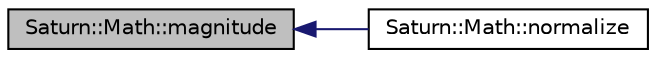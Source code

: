 digraph "Saturn::Math::magnitude"
{
  edge [fontname="Helvetica",fontsize="10",labelfontname="Helvetica",labelfontsize="10"];
  node [fontname="Helvetica",fontsize="10",shape=record];
  rankdir="LR";
  Node6 [label="Saturn::Math::magnitude",height=0.2,width=0.4,color="black", fillcolor="grey75", style="filled", fontcolor="black"];
  Node6 -> Node7 [dir="back",color="midnightblue",fontsize="10",style="solid",fontname="Helvetica"];
  Node7 [label="Saturn::Math::normalize",height=0.2,width=0.4,color="black", fillcolor="white", style="filled",URL="$namespace_saturn_1_1_math.html#aad3d1a0d501e45450f653fe277b675ae"];
}
